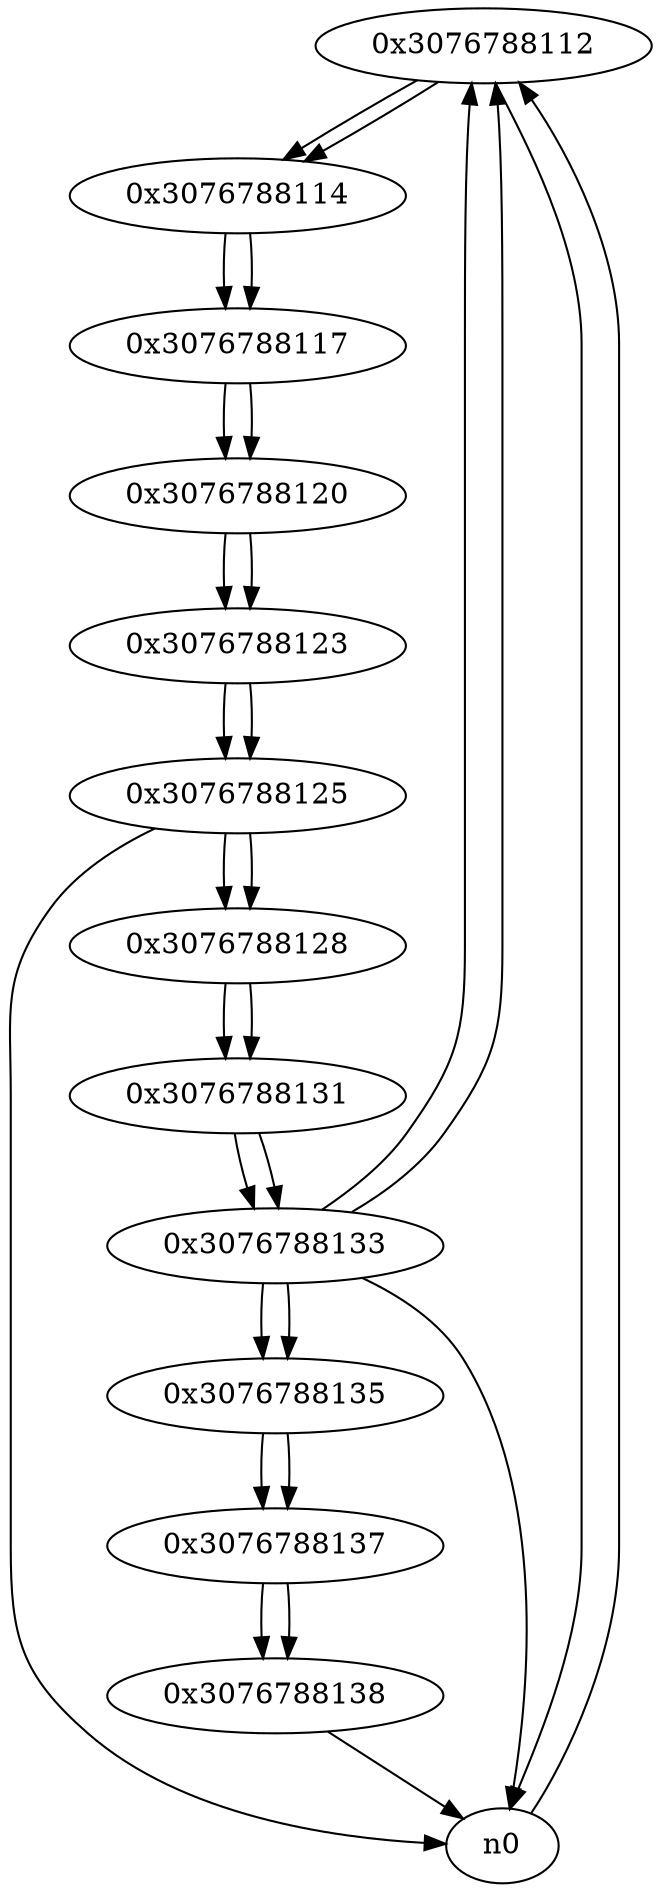 digraph G{
/* nodes */
  n1 [label="0x3076788112"]
  n2 [label="0x3076788114"]
  n3 [label="0x3076788117"]
  n4 [label="0x3076788120"]
  n5 [label="0x3076788123"]
  n6 [label="0x3076788125"]
  n7 [label="0x3076788128"]
  n8 [label="0x3076788131"]
  n9 [label="0x3076788133"]
  n10 [label="0x3076788135"]
  n11 [label="0x3076788137"]
  n12 [label="0x3076788138"]
/* edges */
n1 -> n2;
n1 -> n0;
n9 -> n1;
n0 -> n1;
n2 -> n3;
n1 -> n2;
n3 -> n4;
n2 -> n3;
n4 -> n5;
n3 -> n4;
n5 -> n6;
n4 -> n5;
n6 -> n7;
n6 -> n0;
n5 -> n6;
n7 -> n8;
n6 -> n7;
n8 -> n9;
n7 -> n8;
n9 -> n10;
n9 -> n1;
n9 -> n0;
n8 -> n9;
n10 -> n11;
n9 -> n10;
n11 -> n12;
n10 -> n11;
n12 -> n0;
n11 -> n12;
}
